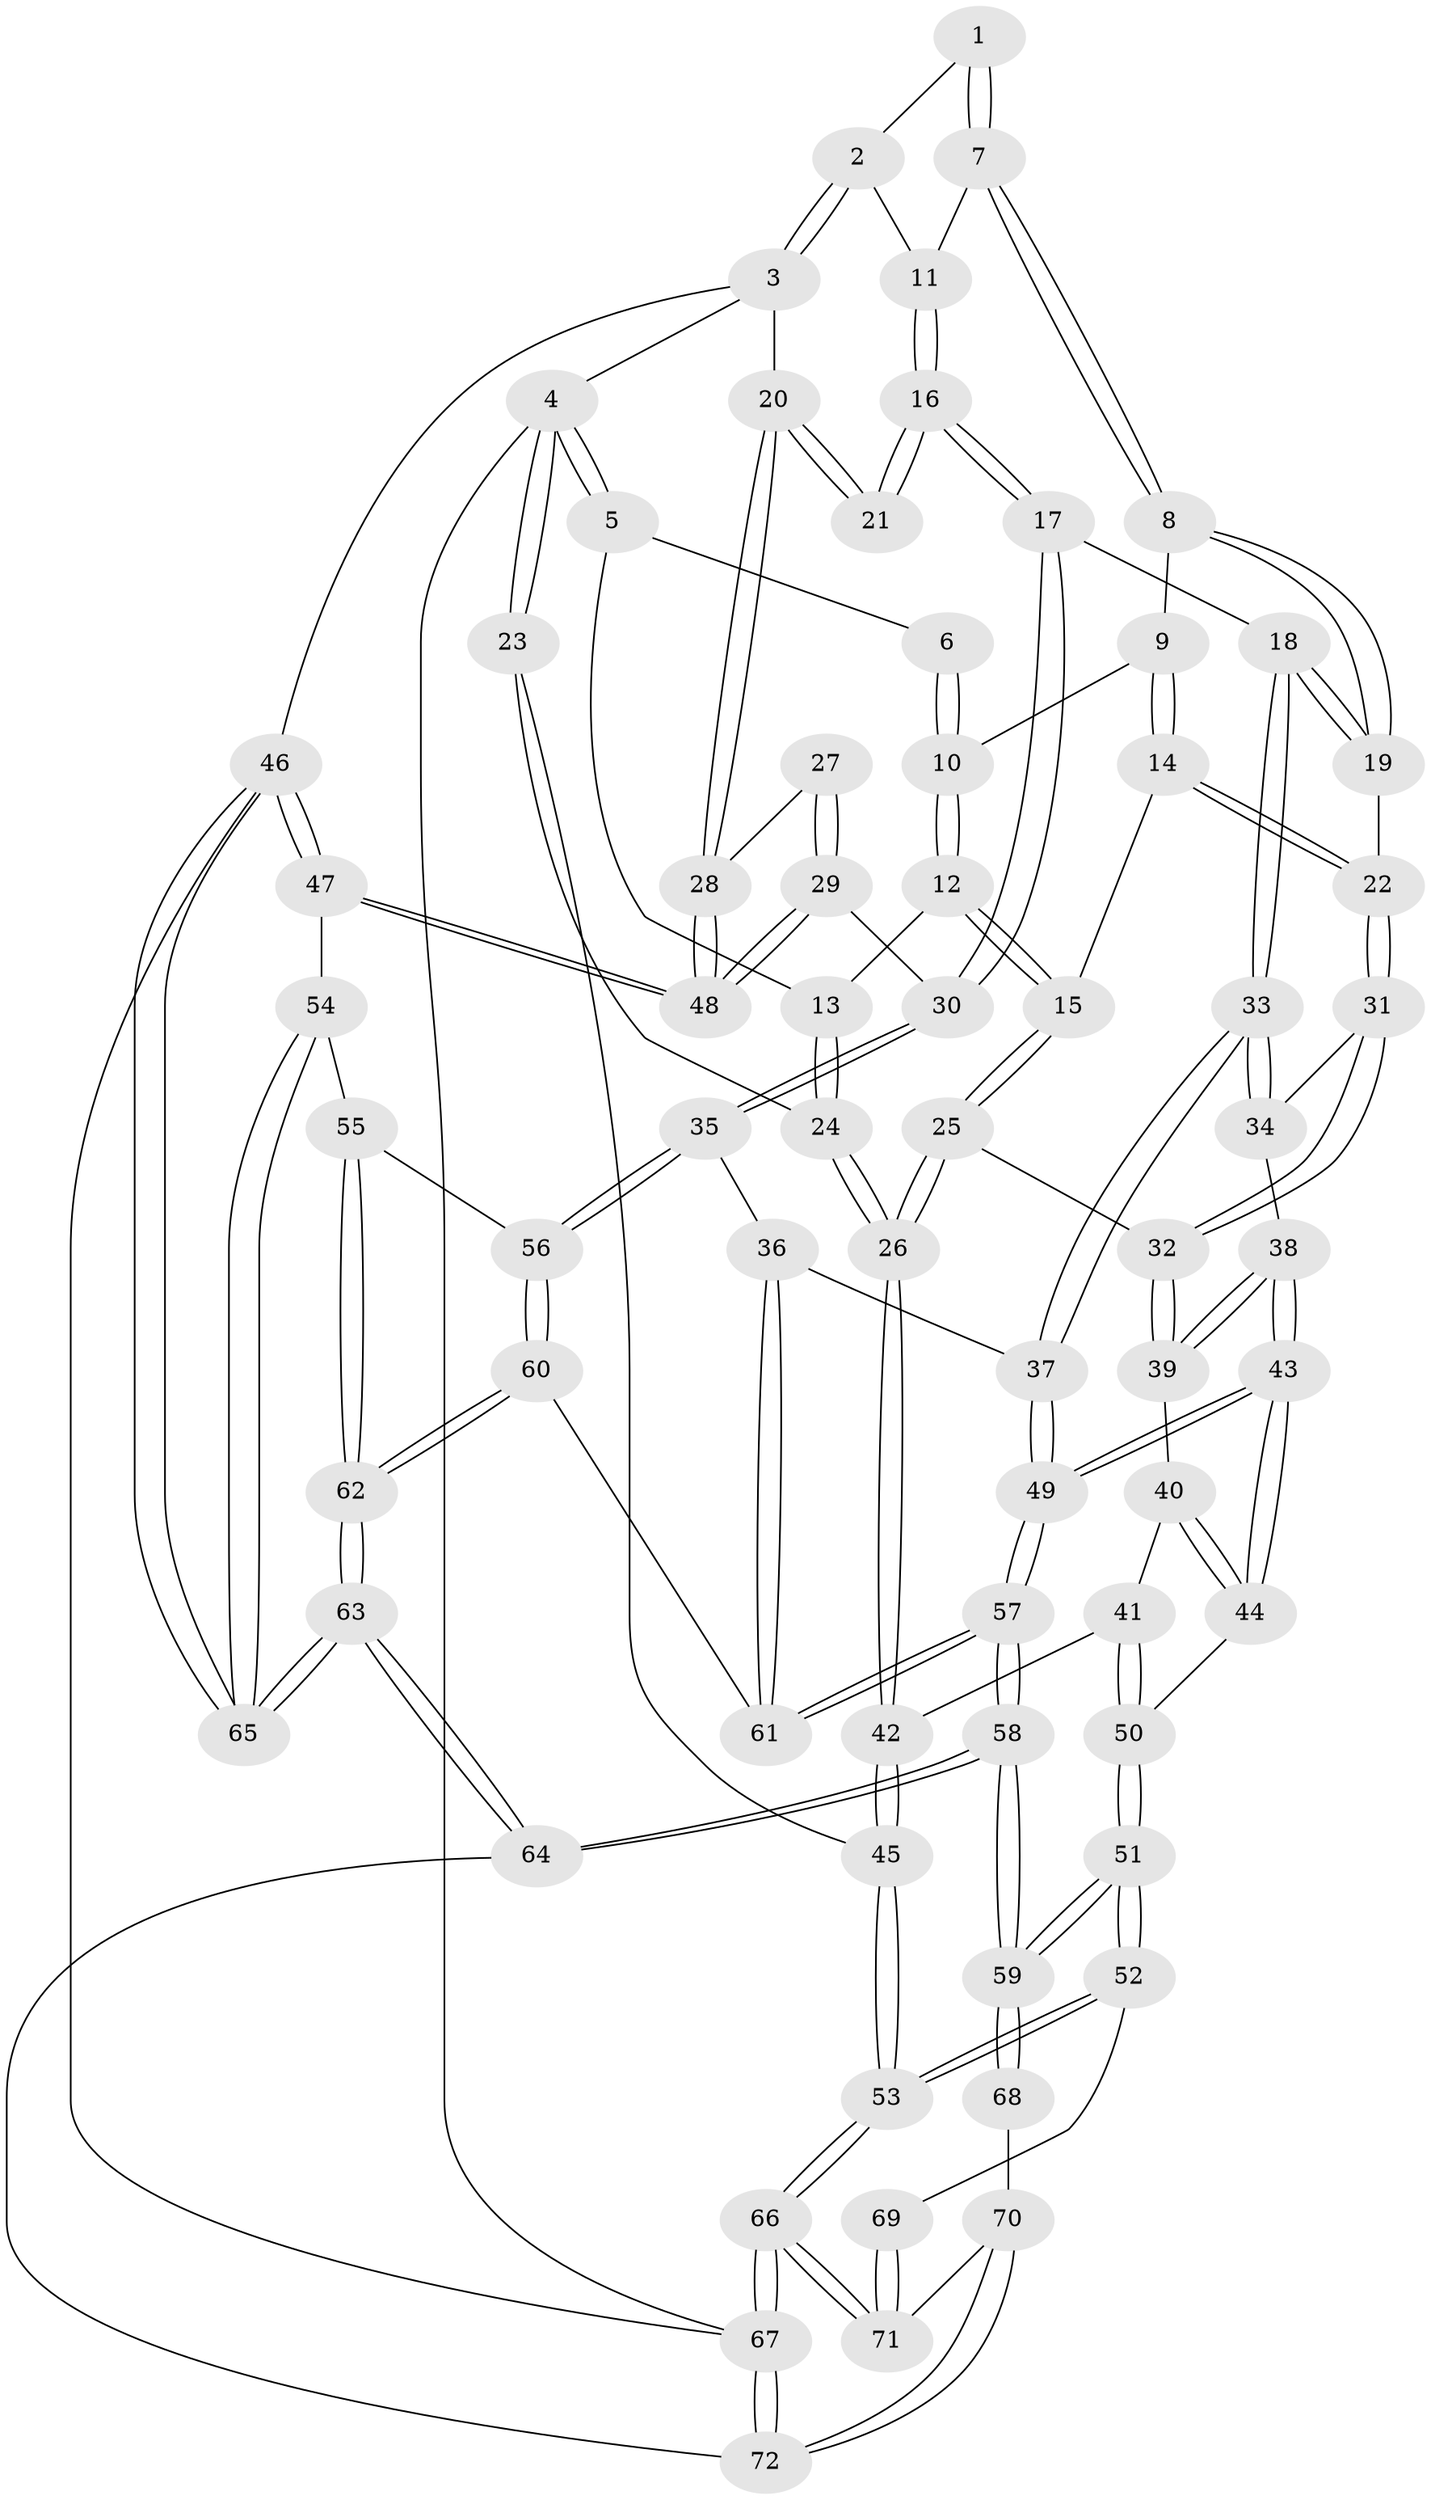 // Generated by graph-tools (version 1.1) at 2025/38/03/09/25 02:38:37]
// undirected, 72 vertices, 177 edges
graph export_dot {
graph [start="1"]
  node [color=gray90,style=filled];
  1 [pos="+0.49520480178417525+0"];
  2 [pos="+0.9041224800883143+0"];
  3 [pos="+1+0"];
  4 [pos="+0+0"];
  5 [pos="+0.19629106130808743+0"];
  6 [pos="+0.27714458623856125+0"];
  7 [pos="+0.529806255941135+0.08196689738643197"];
  8 [pos="+0.5170745631822992+0.09843568817334107"];
  9 [pos="+0.45331763928702895+0.12394861473555589"];
  10 [pos="+0.3599510854812345+0.11991702003806404"];
  11 [pos="+0.6687873000706188+0.12703304907510768"];
  12 [pos="+0.25831187489285895+0.15821634613815544"];
  13 [pos="+0.1692557106074136+0.1385714226437005"];
  14 [pos="+0.3782063657545652+0.2708344475463732"];
  15 [pos="+0.3544785928286661+0.2778712180359375"];
  16 [pos="+0.7471204003587023+0.19502880395307878"];
  17 [pos="+0.696654568490177+0.31046094158979476"];
  18 [pos="+0.6496073240030772+0.3230470100103899"];
  19 [pos="+0.5288727050214307+0.28298851488680915"];
  20 [pos="+1+0"];
  21 [pos="+0.8012422976423643+0.1820043458898988"];
  22 [pos="+0.4924027980699747+0.310965002353792"];
  23 [pos="+0+0.20605469122437112"];
  24 [pos="+0.11106670745533262+0.19800330420228907"];
  25 [pos="+0.3141360078157626+0.3579114800994581"];
  26 [pos="+0.18610766314117475+0.39442212478653416"];
  27 [pos="+0.853168813088703+0.24842103558652212"];
  28 [pos="+1+0.37302408855569713"];
  29 [pos="+0.8758696760938884+0.48734913461749046"];
  30 [pos="+0.8185533331045715+0.4934688578310101"];
  31 [pos="+0.47755521335599926+0.3788106326564815"];
  32 [pos="+0.38667699498187524+0.41464076480630185"];
  33 [pos="+0.5677381166982834+0.4718674908262706"];
  34 [pos="+0.49666229099645093+0.40346629006145096"];
  35 [pos="+0.7545632815680586+0.5493249294865566"];
  36 [pos="+0.596809172168744+0.5627963967880169"];
  37 [pos="+0.5820841454157134+0.5594423411431716"];
  38 [pos="+0.42918581705877484+0.5047623037507011"];
  39 [pos="+0.38670405776400485+0.4156399931986076"];
  40 [pos="+0.3507008465154382+0.46761536841164303"];
  41 [pos="+0.17687605966708342+0.43956086804294453"];
  42 [pos="+0.17282411683755008+0.43289109207126014"];
  43 [pos="+0.4541536580972061+0.5902206492724198"];
  44 [pos="+0.31824150328146283+0.5557075533954535"];
  45 [pos="+0+0.5589219047866985"];
  46 [pos="+1+1"];
  47 [pos="+1+0.5657024609949028"];
  48 [pos="+1+0.510841930305232"];
  49 [pos="+0.48144775491692055+0.6108876000948056"];
  50 [pos="+0.24278639443656877+0.5624632071226557"];
  51 [pos="+0.22063736302359138+0.635676124213303"];
  52 [pos="+0+0.6482631885334672"];
  53 [pos="+0+0.6457645430778916"];
  54 [pos="+0.8392195529013127+0.7390785080291601"];
  55 [pos="+0.8224061166609585+0.7234598237939267"];
  56 [pos="+0.7679686466855832+0.6610178100423334"];
  57 [pos="+0.42155029149005185+0.8370839073319104"];
  58 [pos="+0.39900630655385994+0.8844107620046755"];
  59 [pos="+0.264676639543012+0.7809060160046901"];
  60 [pos="+0.6887484222822858+0.7485087031429328"];
  61 [pos="+0.6470222131173239+0.7272421687287954"];
  62 [pos="+0.6984284944134426+0.79057925879947"];
  63 [pos="+0.7388505662200251+1"];
  64 [pos="+0.4358997488425518+1"];
  65 [pos="+0.8692360904119102+1"];
  66 [pos="+0+1"];
  67 [pos="+0+1"];
  68 [pos="+0.16644496166750644+0.7904487501937331"];
  69 [pos="+0.15021255592103175+0.7865598140175347"];
  70 [pos="+0.10488568805946664+0.8909108237186149"];
  71 [pos="+0+0.9093222570889604"];
  72 [pos="+0.3567824333026748+1"];
  1 -- 2;
  1 -- 7;
  1 -- 7;
  2 -- 3;
  2 -- 3;
  2 -- 11;
  3 -- 4;
  3 -- 20;
  3 -- 46;
  4 -- 5;
  4 -- 5;
  4 -- 23;
  4 -- 23;
  4 -- 67;
  5 -- 6;
  5 -- 13;
  6 -- 10;
  6 -- 10;
  7 -- 8;
  7 -- 8;
  7 -- 11;
  8 -- 9;
  8 -- 19;
  8 -- 19;
  9 -- 10;
  9 -- 14;
  9 -- 14;
  10 -- 12;
  10 -- 12;
  11 -- 16;
  11 -- 16;
  12 -- 13;
  12 -- 15;
  12 -- 15;
  13 -- 24;
  13 -- 24;
  14 -- 15;
  14 -- 22;
  14 -- 22;
  15 -- 25;
  15 -- 25;
  16 -- 17;
  16 -- 17;
  16 -- 21;
  16 -- 21;
  17 -- 18;
  17 -- 30;
  17 -- 30;
  18 -- 19;
  18 -- 19;
  18 -- 33;
  18 -- 33;
  19 -- 22;
  20 -- 21;
  20 -- 21;
  20 -- 28;
  20 -- 28;
  22 -- 31;
  22 -- 31;
  23 -- 24;
  23 -- 45;
  24 -- 26;
  24 -- 26;
  25 -- 26;
  25 -- 26;
  25 -- 32;
  26 -- 42;
  26 -- 42;
  27 -- 28;
  27 -- 29;
  27 -- 29;
  28 -- 48;
  28 -- 48;
  29 -- 30;
  29 -- 48;
  29 -- 48;
  30 -- 35;
  30 -- 35;
  31 -- 32;
  31 -- 32;
  31 -- 34;
  32 -- 39;
  32 -- 39;
  33 -- 34;
  33 -- 34;
  33 -- 37;
  33 -- 37;
  34 -- 38;
  35 -- 36;
  35 -- 56;
  35 -- 56;
  36 -- 37;
  36 -- 61;
  36 -- 61;
  37 -- 49;
  37 -- 49;
  38 -- 39;
  38 -- 39;
  38 -- 43;
  38 -- 43;
  39 -- 40;
  40 -- 41;
  40 -- 44;
  40 -- 44;
  41 -- 42;
  41 -- 50;
  41 -- 50;
  42 -- 45;
  42 -- 45;
  43 -- 44;
  43 -- 44;
  43 -- 49;
  43 -- 49;
  44 -- 50;
  45 -- 53;
  45 -- 53;
  46 -- 47;
  46 -- 47;
  46 -- 65;
  46 -- 65;
  46 -- 67;
  47 -- 48;
  47 -- 48;
  47 -- 54;
  49 -- 57;
  49 -- 57;
  50 -- 51;
  50 -- 51;
  51 -- 52;
  51 -- 52;
  51 -- 59;
  51 -- 59;
  52 -- 53;
  52 -- 53;
  52 -- 69;
  53 -- 66;
  53 -- 66;
  54 -- 55;
  54 -- 65;
  54 -- 65;
  55 -- 56;
  55 -- 62;
  55 -- 62;
  56 -- 60;
  56 -- 60;
  57 -- 58;
  57 -- 58;
  57 -- 61;
  57 -- 61;
  58 -- 59;
  58 -- 59;
  58 -- 64;
  58 -- 64;
  59 -- 68;
  59 -- 68;
  60 -- 61;
  60 -- 62;
  60 -- 62;
  62 -- 63;
  62 -- 63;
  63 -- 64;
  63 -- 64;
  63 -- 65;
  63 -- 65;
  64 -- 72;
  66 -- 67;
  66 -- 67;
  66 -- 71;
  66 -- 71;
  67 -- 72;
  67 -- 72;
  68 -- 70;
  69 -- 71;
  69 -- 71;
  70 -- 71;
  70 -- 72;
  70 -- 72;
}
